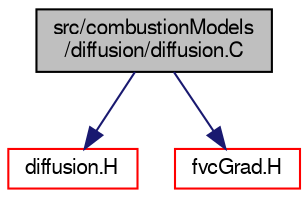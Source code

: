 digraph "src/combustionModels/diffusion/diffusion.C"
{
  bgcolor="transparent";
  edge [fontname="FreeSans",fontsize="10",labelfontname="FreeSans",labelfontsize="10"];
  node [fontname="FreeSans",fontsize="10",shape=record];
  Node0 [label="src/combustionModels\l/diffusion/diffusion.C",height=0.2,width=0.4,color="black", fillcolor="grey75", style="filled", fontcolor="black"];
  Node0 -> Node1 [color="midnightblue",fontsize="10",style="solid",fontname="FreeSans"];
  Node1 [label="diffusion.H",height=0.2,width=0.4,color="red",URL="$a00017.html"];
  Node0 -> Node318 [color="midnightblue",fontsize="10",style="solid",fontname="FreeSans"];
  Node318 [label="fvcGrad.H",height=0.2,width=0.4,color="red",URL="$a02978.html",tooltip="Calculate the gradient of the given field. "];
}
